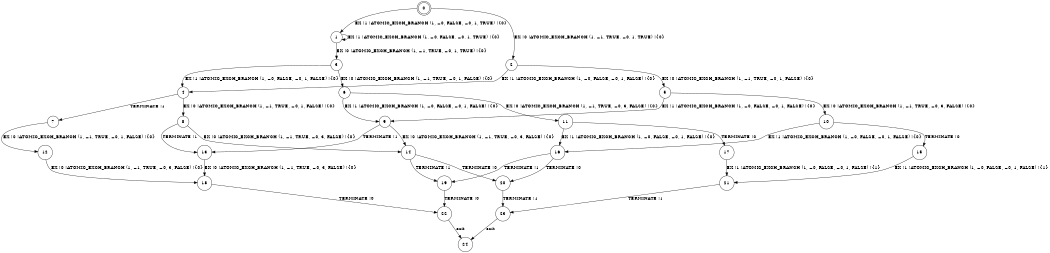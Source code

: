 digraph BCG {
size = "7, 10.5";
center = TRUE;
node [shape = circle];
0 [peripheries = 2];
0 -> 1 [label = "EX !1 !ATOMIC_EXCH_BRANCH (1, +0, FALSE, +0, 1, TRUE) !{0}"];
0 -> 2 [label = "EX !0 !ATOMIC_EXCH_BRANCH (1, +1, TRUE, +0, 1, TRUE) !{0}"];
1 -> 3 [label = "EX !0 !ATOMIC_EXCH_BRANCH (1, +1, TRUE, +0, 1, TRUE) !{0}"];
1 -> 1 [label = "EX !1 !ATOMIC_EXCH_BRANCH (1, +0, FALSE, +0, 1, TRUE) !{0}"];
2 -> 4 [label = "EX !1 !ATOMIC_EXCH_BRANCH (1, +0, FALSE, +0, 1, FALSE) !{0}"];
2 -> 5 [label = "EX !0 !ATOMIC_EXCH_BRANCH (1, +1, TRUE, +0, 1, FALSE) !{0}"];
3 -> 4 [label = "EX !1 !ATOMIC_EXCH_BRANCH (1, +0, FALSE, +0, 1, FALSE) !{0}"];
3 -> 6 [label = "EX !0 !ATOMIC_EXCH_BRANCH (1, +1, TRUE, +0, 1, FALSE) !{0}"];
4 -> 7 [label = "TERMINATE !1"];
4 -> 8 [label = "EX !0 !ATOMIC_EXCH_BRANCH (1, +1, TRUE, +0, 1, FALSE) !{0}"];
5 -> 9 [label = "EX !1 !ATOMIC_EXCH_BRANCH (1, +0, FALSE, +0, 1, FALSE) !{0}"];
5 -> 10 [label = "EX !0 !ATOMIC_EXCH_BRANCH (1, +1, TRUE, +0, 3, FALSE) !{0}"];
6 -> 9 [label = "EX !1 !ATOMIC_EXCH_BRANCH (1, +0, FALSE, +0, 1, FALSE) !{0}"];
6 -> 11 [label = "EX !0 !ATOMIC_EXCH_BRANCH (1, +1, TRUE, +0, 3, FALSE) !{0}"];
7 -> 12 [label = "EX !0 !ATOMIC_EXCH_BRANCH (1, +1, TRUE, +0, 1, FALSE) !{0}"];
8 -> 13 [label = "TERMINATE !1"];
8 -> 14 [label = "EX !0 !ATOMIC_EXCH_BRANCH (1, +1, TRUE, +0, 3, FALSE) !{0}"];
9 -> 13 [label = "TERMINATE !1"];
9 -> 14 [label = "EX !0 !ATOMIC_EXCH_BRANCH (1, +1, TRUE, +0, 3, FALSE) !{0}"];
10 -> 15 [label = "TERMINATE !0"];
10 -> 16 [label = "EX !1 !ATOMIC_EXCH_BRANCH (1, +0, FALSE, +0, 1, FALSE) !{0}"];
11 -> 17 [label = "TERMINATE !0"];
11 -> 16 [label = "EX !1 !ATOMIC_EXCH_BRANCH (1, +0, FALSE, +0, 1, FALSE) !{0}"];
12 -> 18 [label = "EX !0 !ATOMIC_EXCH_BRANCH (1, +1, TRUE, +0, 3, FALSE) !{0}"];
13 -> 18 [label = "EX !0 !ATOMIC_EXCH_BRANCH (1, +1, TRUE, +0, 3, FALSE) !{0}"];
14 -> 19 [label = "TERMINATE !1"];
14 -> 20 [label = "TERMINATE !0"];
15 -> 21 [label = "EX !1 !ATOMIC_EXCH_BRANCH (1, +0, FALSE, +0, 1, FALSE) !{1}"];
16 -> 19 [label = "TERMINATE !1"];
16 -> 20 [label = "TERMINATE !0"];
17 -> 21 [label = "EX !1 !ATOMIC_EXCH_BRANCH (1, +0, FALSE, +0, 1, FALSE) !{1}"];
18 -> 22 [label = "TERMINATE !0"];
19 -> 22 [label = "TERMINATE !0"];
20 -> 23 [label = "TERMINATE !1"];
21 -> 23 [label = "TERMINATE !1"];
22 -> 24 [label = "exit"];
23 -> 24 [label = "exit"];
}
